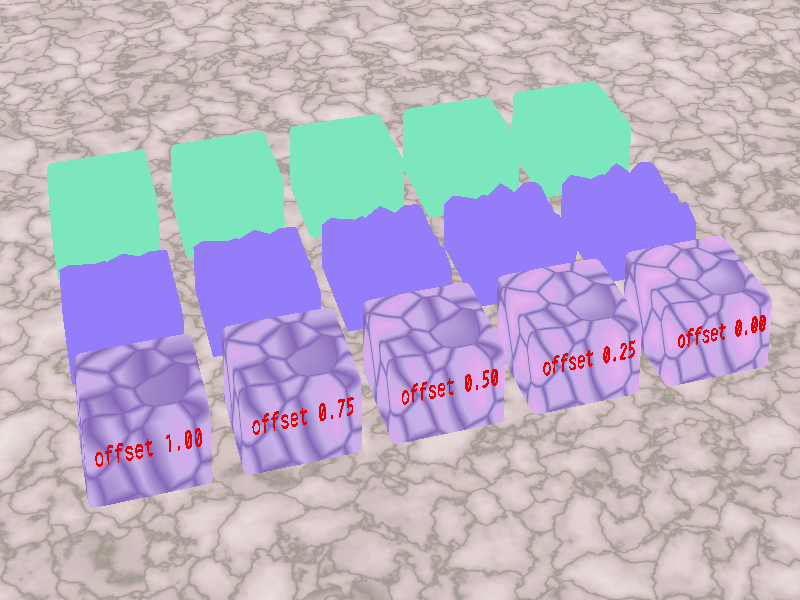 // Persistence Of Vision Ray Tracer Scene Description File
// File: crackle3.pov
// Vers: 3.5
// Desc: crackle pattern demonstration scene
// Date: April 2001
// Auth: Christoph Hormann

// -w400 -h200
// -w512 -h256 +a0.3

#version 3.5;

#include "colors.inc"

global_settings {
   assumed_gamma 1
}

light_source {
   <1.6, 1.9, 2.7>*10000
   rgb 1.3
}

camera {
   location    <7, 24, 12>
   direction   y
   sky         z
   up          z
   right       2.0*x
   look_at     <0.0, 0, 0.3>
   angle       30
}


sphere {
   <0, 0, 0>, 1
   texture {
      pigment {
         color rgb < 0.60, 0.70, 0.95 >
      }
      finish {
         diffuse 0
         ambient 1
      }
   }
   scale 100000
   no_shadow
   hollow on
}

plane {
   z, 0
   
   texture {
      pigment {
         crackle
         color_map {
            [ 0.0 color rgb<0.356, 0.321, 0.274> ]
            [ 0.1 color rgb<0.611, 0.500, 0.500> ]
            [ 0.4 color rgb<0.745, 0.623, 0.623> ]
            [ 1.0 color rgb<0.837, 0.782, 0.745> ]
         }
         warp { turbulence 0.6 }
      }
      finish {
         diffuse 0.6
         ambient 0.1
         specular 0.2
         reflection {
            0.2, 0.6
            fresnel on
         }
         conserve_energy
      }
   
   }
   
}

#macro Objs(Offs)

union {
   #local fn_Crack=
   function {
      pigment {
         crackle
         metric 2.5
         offset Offs
         color_map { [0 rgb 0][1 rgb 1] }
         scale 0.7
      }
   }
   
   
   #local T_Crack=
   texture {
      pigment {
         crackle
         metric 2.5
         offset Offs
         color_map {
            [ 0.0000 color rgb<0.2353, 0.1333, 0.4824> ]
            [ 0.1000 color rgb<0.5647, 0.4353, 0.8000> ]
            [ 0.2000 color rgb<0.6549, 0.4000, 0.8275> ]
            [ 0.3000 color rgb<0.7294, 0.4039, 0.8471> ]
            [ 0.7000 color rgb<0.9059, 0.5255, 0.8980> ]
            [ 0.8000 color rgb<1.0000, 0.6784, 0.8549> ]
            [ 0.9000 color rgb<0.9725, 0.6980, 0.5922> ]
            [ 0.9300 color rgb<0.9490, 0.7255, 0.4078> ]
            [ 0.9800 color rgb<0.9725, 0.7255, 0.3294> ]
            [ 1.0000 color rgb<0.3000, 0.2000, 0.8000> ]
         }
         scale 0.7
      }
      finish {
         ambient 0.1
         diffuse 0.7
         brilliance 1.3
         specular 0.3
      }
   }
   
   superellipsoid {
      <0.1, 0.1>
      scale <1.0, 1.0, 0.6>
      texture { T_Crack }
      translate <0.0, 3.0, 0.3>
   }
   
   superellipsoid {
      <0.1, 0.1>
      scale <1.0, 1.0, 0.6>
      
      texture {
         pigment { rgb <0.2, 0.8, 0.5> }
         finish {
            specular 0.5
            roughness 0.04
            diffuse 0.8
            brilliance 2.0
            ambient 0.1
         }
         normal {
            crackle 0.7
            metric 2.5
            offset Offs
            scale 0.7
         }
      }
      
      translate <0.0, -3.0, 0.3>
   }
   
   isosurface {
      function { z-fn_Crack(x, y, 0.6).red*0.35 }
      max_gradient 1.1 + (1-Offs)*0.4
      accuracy 0.001
      contained_by { box { <-1.0,-1.0,-0.6>,<1.0,1.0,1.1> } }
      
      texture {
         pigment { rgb <0.3, 0.2, 0.95> }
         finish {
            specular 0.5
            roughness 0.04
            diffuse 0.8
            brilliance 2.0
            ambient 0.1
         }
      }
      
      translate 0.6*z
   }
   
   object {
      text {
         ttf "crystal.ttf",
         concat("offset ", str(Offs,0,2)),
         0.1, 0
         
         rotate 90*x
         rotate 180*z
         scale 0.3
         translate <0.85, 4.01, 0.5>
         
         texture {
            pigment { color Red*0.8 }
         }
      }
   }
   
   translate -1*y
}
#end


object { Objs(0.0)  translate -5.0*x }
object { Objs(0.25) translate -2.5*x }
object { Objs(0.5)  translate  0.0*x }
object { Objs(0.75) translate  2.5*x }
object { Objs(1.0)  translate  5.0*x }
